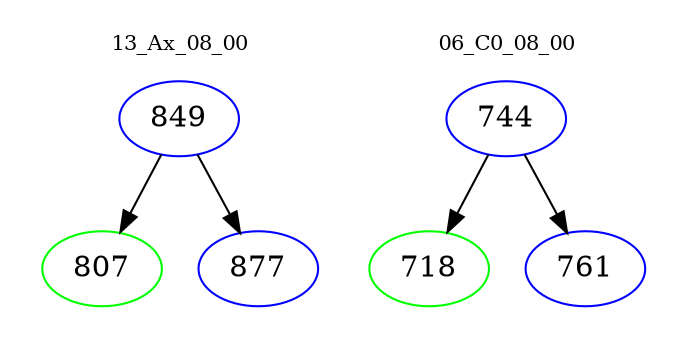 digraph{
subgraph cluster_0 {
color = white
label = "13_Ax_08_00";
fontsize=10;
T0_849 [label="849", color="blue"]
T0_849 -> T0_807 [color="black"]
T0_807 [label="807", color="green"]
T0_849 -> T0_877 [color="black"]
T0_877 [label="877", color="blue"]
}
subgraph cluster_1 {
color = white
label = "06_C0_08_00";
fontsize=10;
T1_744 [label="744", color="blue"]
T1_744 -> T1_718 [color="black"]
T1_718 [label="718", color="green"]
T1_744 -> T1_761 [color="black"]
T1_761 [label="761", color="blue"]
}
}
